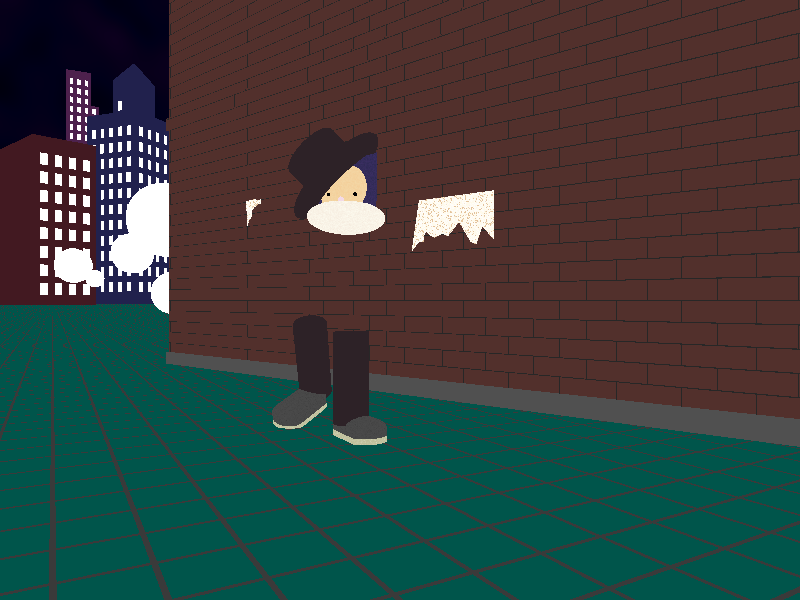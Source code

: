 #include "colors.inc"
#include "textures.inc"
#include "shapes.inc"
#include "glass.inc"
#include "stones.inc"    
#include "skies.inc"     
#include "colors.inc"
#include "textures.inc"
#include "glass.inc"
#include "metals.inc"
#include "golds.inc"
#include "stones.inc"
#include "woods.inc"
#include "shapes.inc"
#include "shapes2.inc"
#include "functions.inc"
#include "math.inc"
#include "transforms.inc" 

#declare paper = texture {
  pigment { granite
    color_map {
     [0 color rgb <1,0.98,0.95>]
     [0.2 color rgb <1,0.98,0.95>]
     [0.21 color rgb <1,0.96,0.83>]
     [0.3 color rgb <1,0.96,0.83>]
     [0.4 0.5 color rgb <1,0.98,0.95> color rgb <1,0.98,0.95>]
     [0.51 0.6 color rgb <.77,0.54,0.33> color rgb <.77,0.54,0.33>]
     [0.61 0.9 color rgb <1,0.96,0.83> color rgb <1,0.96,0.83>]
     [0.91 color rgb <.77,0.54,0.33>]
     [1 color rgb <.77,0.54,0.33>]
    }
  scale 0.5
  }
}
texture { pigment { color rgbt <1,0.96,0.83,0.1>}
  normal { leopard 1 turbulence 1.7 scale 0.01 }
}

//luz geral
light_source { <-300, 300, -300> color rgb <0.3, 0.3, 0.3> shadowless}

// chão
#declare RasterScale = 1.0;
#declare RasterHalfLine  = 0.035;  
#declare RasterHalfLineZ = 0.035; 
//-------------------------------------------------------------------------
#macro Raster(RScale, HLine) 
       pigment{ gradient x scale RScale
                color_map{[0.000   color rgbt<0.07,0.07,0.07,0>*0.6]
                          [0+HLine color rgbt<0.07,0.07,0.07,0>*0.6]
                          [0+HLine color rgbt<0.07,0.07,0.07,1>]
                          [1-HLine color rgbt<0.07,0.07,0.07,1>]
                          [1-HLine color rgbt<0.07,0.07,0.07,0>*0.6]
                          [1.000   color rgbt<0.07,0.07,0.07,0>*0.6]} }
 #end// of Raster(RScale, HLine)-macro    
//-------------------------------------------------------------------------
    

plane { <0,1,0>, 0    // plane with layered textures
        texture {
                  pigment{color rgb <0,0.09,0.07>}
                  finish {ambient 0.45 diffuse 0.85
                    specular 0.1
                    roughness 0.5
                    reflection 0.01}}
                  normal {wrinkles 0.2
                    scale 0.1}
        texture { Raster(RasterScale,RasterHalfLine ) rotate<0,0,0> }
        texture { Raster(RasterScale,RasterHalfLineZ) rotate<0,90,0>}
        rotate<0,0,0>
        
        rotate y*60
}



 
camera{
    location <0, 3, -20>
    look_at <0, 3, 0>
}    


//holofote
union{
    difference{
        cylinder {
           <0, 3, 0>,     // Center of one end
           <0, 3, 10>,     // Center of other end
           2.51            // Radius
        }
        cylinder {
            <0, 3, 1>,     // Center of one end
            <0, 3, 11>,     // Center of other end
            2.5            // Radius
        }
        texture {
            Metal
            finish {
                phong 5 phong_size 300
                reflection 1
            }
        }
    }
    
    cylinder {
        <0, 3, 10>,     // Center of one end
        <0, 3, 11>,     // Center of other end
        2.51           // Radius
        interior {
            caustics 2.0
            ior 3.5
        }
        texture {
            T_Glass4
            pigment {color White filter 0.85}
            finish {
                phong 2 phong_size 100
                reflection 0.30
            }
        }
    }
    
    sphere{
        <0, 3, 2>,2
        interior {
             caustics 2.0
             ior 3.5
        }
        texture {
            T_Glass4
            pigment {color White filter 0.85}
            finish {
                phong 2 phong_size 100
                reflection 0.30
            }
        } 
    }
    
    //luz
    light_source { <0, 3, 2> color rgb <4.4, 4.4, 2.2>
        fade_distance 5
        fade_power 0.5
    }
    rotate y*20 
    rotate x*17
    translate x*-17
    translate y*7
    translate z*-40
    
}       
  
//céu
sky_sphere {
    pigment {
        bozo
        color_map {
            [0.0 rgb <0.005, 0.0, 0.015>]
            [0.4 rgb <0.002, 0.0, 0.01>]
            [0.6 rgb <0.0, 0.0, 0.01>]
            [1.0 rgb 0.0]
        }
        scale 0.05
    }
}

//prédio da frente
union{
    box {
        <-0.9, 0, 99.9>, 
        <99.9, 100,-0.3>  
        
        texture {
            pigment { brick color rgb<0.02, 0.02, 0.02>, rgb<0.085, 0.03, 0.025>
                brick_size <3, 1, 2> mortar 0.05
            }
            finish {
                diffuse 1
            }
            normal {
                wrinkles 0.5
                scale 0.3
            }
            scale 0.5
        }
    }       
    
    box {
       <-1, 11, 100>,  
       <100,11.55,-0.4>  
       
       texture {
            pigment { brick color rgb<0.02, 0.02, 0.02>, rgb<0.085, 0.03, 0.025>
                brick_size <3, 1, 2> mortar 0.05
            }
            finish {
                diffuse 1
            }
            normal {
                wrinkles 0.5
                scale 0.3
            }
            scale 0.5
        }
        
    }
    
    //rodapé                       
    box {
       <-1, 0, 100>,  
       <100,0.55,-0.4>  
       
       texture {pigment{color rgb<0.08, 0.08, 0.08> }
             normal {
                wrinkles 0.8
                scale 0.3
             }          
       }
        
    }
    
    rotate y*40
    translate x*-10
    translate z*8
}
//***************
//prédios do fundo 
//*************** 
//prédio vermelho do fundo da esquerda
union{

    difference{
        box {
            <40, 0, 100>,  
            <76, 100, -0.35>  
        }
        //*************** 
        //buracos janelas
        #for (CntrX, 0, 3, 1)
            #for (CntrY, 0, 7, 1)
                box {
                    <44+(CntrX * 8), 83-(CntrY * 11), 5>,
                    <48+(CntrX * 8), 90-(CntrY * 11), -1>
                }
            #end
        #end
        
        //***************
        texture {
            pigment { color rgb<0.055, 0.01, 0.015>}
            finish {
                diffuse 1
            }
            normal {
                wrinkles 0.5
                scale 0.3
            }
            scale 0.5
        }
    }
    
    //***************
    #for (CntrX, 0, 3, 1)
        #for (CntrY, 0, 7, 1)
            //vidros janelas
            #if (!((CntrX = 2 & CntrY = 1) | (CntrX = 1 & CntrY = 2) | (CntrX = 3 & CntrY = 2) | (CntrX = 1 & CntrY = 5)
                    | (CntrX = 2 & CntrY = 5) | (CntrX = 3 & CntrY = 5) | (CntrX = 1 & CntrY = 6) | (CntrX = 2 & CntrY = 6)
                    | (CntrX = 3 & CntrY = 6) | (CntrX = 0 & CntrY = 7) | (CntrX = 2 & CntrY = 7)))
                light_source { <46+(CntrX * 8), 87.5-(CntrY * 11), 0> color rgb <10, 10, -1>
                    fade_distance 10
                    fade_power 50
                    jitter
                    looks_like{
                        box{
                            <-2, -4.5, 0>,
                            <2, 4.5, -0.35>
                            interior {
                                caustics 6.0
                                ior 3
                            }
                            texture {
                                T_Glass4
                                pigment {color rgb <1, 1, 1> filter 0.9}
                                finish {
                                    phong 1 phong_size 3
                                    reflection 0.01
                                }
                            }
                        }
                    }
                }
            #else
                box{
                    <44+(CntrX * 8), 83-(CntrY * 11), 0>,
                    <48+(CntrX * 8), 90-(CntrY * 11), -0.35>
                    interior {
                        caustics 6.0
                        ior 3
                    }
                    texture {
                        T_Glass4
                        pigment {color rgb <1, 1, 1> filter 0.95}
                        finish {
                            phong 1 phong_size 3
                            reflection 0.01
                        }
                    }
                } 
            #end    
        #end
    #end
    //***************
    //sombra no topo
    light_source{
        <60, 120, -50> color rgb <-0.2, -0.05, -0.05>
        fade_distance 63
        fade_power 40
    }
    //***************
    rotate y*-50
    translate z*300
    translate x*-240
}

//***************
//prédio roxo do fundo
union{
    difference{
        box {
            <0, 0, -0.35>,  
            <36, 280, 50>   
        }
        box {
            <27, 240, -1>
            <37, 281, 51>
        }
        //*************** 
        //buracos janelas
        #for (CntrX, 0, 3, 1)
            #for (CntrY, 0, 6, 1)
                box {
                    <4+(CntrX * 8), 263-(CntrY * 11), 5>,
                    <8+(CntrX * 8), 270-(CntrY * 11), -1>
                }
            #end
        #end
        
        //***************
        texture {
            pigment { color rgb<0.075, 0.015, 0.075>}
            finish {
                diffuse 1
            }
            normal {
                wrinkles 0.5
                scale 0.3
            }
            scale 0.5
        }
    }
    
    //***************
    #for (CntrX, 0, 3, 1)
        #for (CntrY, 0, 6, 1)
            //vidros janelas
            #if (!((CntrX = 3 & CntrY = 0) | (CntrX = 0 & CntrY = 1) | (CntrX = 3 & CntrY = 1) | (CntrX = 1 & CntrY = 2)
                    | (CntrX = 3 & CntrY = 2) | (CntrX = 1 & CntrY = 3) | (CntrX = 2 & CntrY = 4) | (CntrX = 3 & CntrY = 4)
                    | (CntrX = 2 & CntrY = 5) | (CntrX = 3 & CntrY = 5) | (CntrX = 0 & CntrY = 6) | (CntrX = 2 & CntrY = 6)
                    | (CntrX = 3 & CntrY = 6)))
                light_source { <6+(CntrX * 8), 267.5-(CntrY * 11), 0> color rgb <10, 10, -1>
                    fade_distance 10
                    fade_power 50
                    jitter
                    looks_like{
                        box{
                            <-2, -4.5, 0>,
                            <2, 4.5, -0.35>
                            interior {
                                caustics 6.0
                                ior 3
                            }
                            texture {
                                T_Glass4
                                pigment {color rgb <1, 1, 1> filter 0.9}
                                finish {
                                    phong 1 phong_size 3
                                    reflection 0.01
                                }
                            }
                        }
                    }
                }
            #else
                #if (!((CntrX = 3 & CntrY = 0) | (CntrX = 3 & CntrY = 1) | (CntrX = 3 & CntrY = 2)))
                    box{
                        <4+(CntrX * 8), 263-(CntrY * 11), 0>,
                        <8+(CntrX * 8), 270-(CntrY * 11), -0.35>
                        interior {
                            caustics 6.0
                            ior 3
                        }
                        texture {
                            T_Glass4
                            pigment {color rgb <1, 1, 1> filter 0.95}
                            finish {
                                phong 1 phong_size 3
                                reflection 0.01
                            }
                        }
                    }
                #end 
            #end    
        #end
    #end
    //***************
    //sombra no topo
    light_source{
        <15, 300, -50> color rgb <-0.3, -0.08, -0.18>
        fade_distance 63
        fade_power 40
    }
    //***************
    rotate y*-29
    translate z*700
    translate x*-400
}

//***************
//prédio azul do fundo da direita
union{
    //***************
    difference{
        union{
            //parte inferior
            box {
                <0, 0, 0>,  
                <44, 136, 44>   
            }
            //parte superior
            box {
                <32, 136, 32>
                <12, 165, 12>
            }
            //pirâmide do topo
            object {
                union {
                    object{polygon { 5, <12,165,12>, <32,165,12>, <32,165,32>, <12,165,32>, <12,165,12> }}
                    object{polygon { 4, <12,165,12>, <32,165,12>, <22,180,22>, <12,165,12> }} 
                    object{polygon { 4, <32,165,12>, <32,165,32>, <22,180,22>, <32,165,12> }} 
                    object{polygon { 4, <32,165,32>, <12,165,32>, <22,180,22>, <32,165,32> }} 
                    object{polygon { 4, <12,165,32>, <12,165,12>, <22,180,22>, <12,165,32> }}
                }
            }
        }
        //*************** 
        //buracos janelas parte inferior
        #for (CntrX, 0, 4, 1)
            #for (CntrY, 0, 10, 1)
                box {
                    <5, 119-(CntrY * 11), 4+(CntrX * 8)>,
                    <-1, 126-(CntrY * 11), 8+(CntrX * 8)>
                }
                box {
                    <4+(CntrX * 8), 119-(CntrY * 11), 5>,
                    <8+(CntrX * 8), 126-(CntrY * 11), -1>
                }
            #end
        #end
        //buracos janelas parte superior
        #for (CntrX, 0, 1, 1)
            #for (CntrY, 0, 1, 1)
                box {
                    <17, 153-(CntrY * 11), 16+(CntrX * 8)>,
                    <11, 160-(CntrY * 11), 20+(CntrX * 8)>
                }
                box {
                    <16+(CntrX * 8), 153-(CntrY * 11), 17>,
                    <20+(CntrX * 8), 160-(CntrY * 11), 11>
                }
            #end
        #end
    
        //***************
        texture {
            pigment { color rgb<0.015, 0.015, 0.075>}
            finish {
                diffuse 1
            }
            normal {
                wrinkles 0.5
                scale 0.3
            }
            scale 0.5
        }
    }
    //*************** 
    //vidros das janelas
    //parte inferior
    #for (CntrX, 0, 4, 1)
        #for (CntrY, 0, 10, 1)
            //parede esquerda
            #if (!((CntrY = 1 & CntrX = 3) | (CntrY = 3 & CntrX = 0) | (CntrY = 3 & CntrX = 2) | (CntrY = 4 & CntrX = 2)))
                light_source { <0.35, 122.5-(CntrY * 11), 6+(CntrX * 8)> color rgb <10, 10, -1>
                    fade_distance 10
                    fade_power 50
                    jitter
                    looks_like{
                        box{
                            <0.5, -4.5, -2>,
                            <0.35, 4.5, 2>
                            interior {
                                caustics 6.0
                                ior 3
                            }
                            texture {
                                T_Glass4
                                pigment {color rgb <1, 1, 1> filter 0.9}
                                finish {
                                    phong 1 phong_size 3
                                    reflection 0.01
                                }
                            }
                        }
                    }
                }
            #else
                box{
                    <0.5, 119-(CntrY * 11), 4+(CntrX * 8)>,
                    <0.35, 126-(CntrY * 11), 8+(CntrX * 8)>
                    interior {
                        caustics 6.0
                        ior 3
                    }
                    texture {
                        T_Glass4
                        pigment {color rgb <1, 1, 1> filter 0.95}
                        finish {
                            phong 1 phong_size 3
                            reflection 0.01
                        }
                    }
                }
            #end
            //parede direita
            #if (!((CntrY = 1 & CntrX = 1) | (CntrY = 2 & CntrX = 2)))
                light_source { <6+(CntrX * 8), 122.5-(CntrY * 11), 0.35> color rgb <10, 10, -1>
                    fade_distance 10
                    fade_power 50
                    jitter
                    looks_like{
                        box{
                            <-2, -4.5, 0.5>,
                            <2, 4.5, 0.35>
                            interior {
                                caustics 6.0
                                ior 3
                            }
                            texture {
                                T_Glass4
                                pigment {color rgb <1, 1, 1> filter 0.9}
                                finish {
                                    phong 1 phong_size 3
                                    reflection 0.01
                                }
                            }
                        }
                    }
                }
            #else
                box{
                    <4+(CntrX * 8), 119-(CntrY * 11), 0.5>,
                    <8+(CntrX * 8), 126-(CntrY * 11), 0.35>
                    interior {
                        caustics 6.0
                        ior 3
                    }
                    texture {
                        T_Glass4
                        pigment {color rgb <1, 1, 1> filter 0.95}
                        finish {
                            phong 1 phong_size 3
                            reflection 0.01
                        }
                    }
                }    
            #end    
        #end
    #end
    //parte superior
    #for (CntrX, 0, 1, 1)
        #for (CntrY, 0, 1, 1)
            //parede esquerda
            #if (!(CntrX = 1 & CntrY = 1))
                light_source { <12.35, 156.5-(CntrY * 11), 18+(CntrX * 8)> color rgb <10, 10, -1>
                    fade_distance 10
                    fade_power 50
                    jitter
                    looks_like{
                        box{
                            <12.5, -4.5, -2>,
                            <12.35, 4.5, 2>
                            interior {
                                caustics 6.0
                                ior 3
                            }
                            texture {
                                T_Glass4
                                pigment {color rgb <1, 1, 1> filter 0.9}
                                finish {
                                    phong 1 phong_size 3
                                    reflection 0.01
                                }
                            }
                        }
                    }
                }
            #else
                box{
                    <12.5, 153-(CntrY * 11), 16+(CntrX * 8)>,
                    <12.35, 160-(CntrY * 11), 20+(CntrX * 8)>
                    interior {
                        caustics 6.0
                        ior 3
                    }
                    texture {
                        T_Glass4
                        pigment {color rgb <1, 1, 1> filter 0.95}
                        finish {
                            phong 1 phong_size 3
                            reflection 0.01
                        }
                    }
                }
            #end
            //parede direita
            #if (true)
                light_source { <18+(CntrX * 8), 156.5-(CntrY * 11), 12.35> color rgb <10, 10, -1>
                    fade_distance 10
                    fade_power 50
                    jitter
                    looks_like{
                        box{
                            <-2, -4.5, 12.5>,
                            <2, 4.5, 12.35>
                            interior {
                                caustics 6.0
                                ior 3
                            }
                            texture {
                                T_Glass4
                                pigment {color rgb <1, 1, 1> filter 0.9}
                                finish {
                                    phong 1 phong_size 3
                                    reflection 0.01
                                }
                            }
                        }
                    }
                }
            #else
                box{
                    <16+(CntrX * 8), 152-(CntrY * 11), 12.5>,
                    <20+(CntrX * 8), 160-(CntrY * 11), 12.35>
                    interior {
                        caustics 6.0
                        ior 3
                    }
                    texture {
                        T_Glass4
                        pigment {color rgb <1, 1, 1> filter 0.95}
                        finish {
                            phong 1 phong_size 3
                            reflection 0.01
                        }
                    }
                }    
            #end    
        #end
    #end
    //***************
    //sombra no topo
    light_source{
        <-25, 190, -5> color rgb <-0.3, -0.18, -0.28>
        fade_distance 63
        fade_power 40
    }
    //***************
    rotate y*-70
    translate z*400
    translate x*-185
}

//***************
//bolas de luz
light_source
{ <-35, 15, 70> color rgb 2*<1, 1, 0.5>
    fade_distance 10
    fade_power 40
    looks_like
    {   
        sphere
        { <0,0,0>,5.5
            pigment { rgb <1, 1, 1> filter 0.5}
            hollow
            interior { 
                media {
                    scattering { 1, 0.07 extinction 0.01 }
                    samples 30,100
                }
            }
        }
        
    }
}

light_source
{ <-32, 4, 65> color rgb 2*<1, 1, 0.5>
    fade_distance 10
    fade_power 40
    looks_like
    {   
        sphere
        { <0,0,0>,3
            pigment { rgb <1, 1, 1> filter 0.5}
            hollow
            interior { 
                media {
                    scattering { 1, 0.07 extinction 0.01 }
                    samples 30,100
                }
            }
        }
        
    }
}

light_source
{ <-40, 10, 70> color rgb 2*<1, 1, 0.5>
    fade_distance 10
    fade_power 40
    looks_like
    {   
        sphere
        { <0,0,0>,3
            pigment { rgb <1, 1, 1> filter 0.5}
            hollow
            interior { 
                media {
                    scattering { 1, 0.07 extinction 0.01 }
                    samples 30,100
                }
            }
        }
        
    }
}

light_source
{ <-35.5, 5.5, 50> color rgb 2*<1, 1, 0.5>
    fade_distance 10
    fade_power 40
    looks_like
    {   
        sphere
        { <0,0,0>,1
            pigment { rgb <1, 1, 1> filter 0.5}
            hollow
            interior { 
                media {
                    scattering { 1, 0.07 extinction 0.01 }
                    samples 30,100
                }
            }
        }
        
    }
}


light_source
{ <-38, 7, 50> color rgb 2*<1, 1, 0.5>
    fade_distance 10
    fade_power 40
    looks_like
    {   
        sphere
        { <0,0,0>,2
            pigment { rgb <1, 1, 1> filter 0.5}
            hollow
            interior { 
                media {
                    scattering { 1, 0.07 extinction 0.01 }
                    samples 30,100
                }
            }
        }
        
    }
}  
       
 //papel esquerdo
 object {
     union {
           object{polygon 
           { 18, <-0.6,  0,-8>  , <-0.6,0.5,-8> , <-0.65,0.55,-8>  ,   <-0.7,  1, -8>,    
                <-0.2,  1.05,-8> , <0,  1,-8>    ,   <0.4,  1,-8>   ,   <0.3,  0.9,-8>,     
                <0.25, 0.85,-8> , <0.23,0.83,-8>,   <0,0.8,-8>     ,   <-0.2,0.7,-8>,
                <-0.25,0.65,-8> , <-0.3,0.6,-8> ,   <-0.3,0.4,-8>  ,   <-0.4,0.3,-8>,
                <-0.5,0.2,-8>   , <-0.6, 0, -8>
                }
           } 
           texture {paper}
      }       
      rotate y*35.8
      translate z*10.45
      translate y*6
      translate x*-1
    }
    //papel direito
    object {
     union {
           object{polygon 
           { 19, <0,  0,-8>      , <0.3, 1.6, -8> , <3, 1.6, -8>    , <3, 0.2, -8>,
                 <2.6, 0.6, -8>  , <2.4, 0.1, -8> , <2.2, 0.2, -8>  , <2, 0.5, -8>, 
                 <1.8, 0.8, -8>  , <1.6, 0.6, -8> , <1.4, 0.4, -8>  , <1.2, 0.5, -8>,
                 <0.9, 0.4, -8>  , <0.7, 0.5, -8> , <0.6, 0.6, -8>  , <0.5, 0.5, -8>,
                 <0.5, 0.3, -8>  , <0.3, 0.3, -8> , 
                 <0, 0, -8>
                }
           } 
           texture {paper}
      }       
      rotate y*40
      translate z*5
      translate y*4.5
      translate x*5.5
    }
union {
//cabeça
union{
    object{
        difference{
            cylinder{<0, 1, 0>, <0, 3, 0>, 1}
            cylinder{<0, 6, -1>, <0, 6, 1>, 1 scale<1, 0.5, 1>}
            cylinder{<0, 1, -1>, <0, 1, 0.5>, 0.5 scale<1, 1.5, 1> rotate z*-10}
            cylinder{<0, 1, -1>, <0, 1, 0.5>, 0.5 scale<1, 1.5, 1> rotate z*10}
        }
        texture {
            pigment {
                bozo
                turbulence 0.25
                color_map {
                    [0 rgb <0.05, 0.03, 0.14>]
                    [1 rgb <0.02, 0.02,  0.07 >]
                }
                scale 0.04
            }
            finish{ ambient 0.25 }
        }
    }
    object{
       intersection{
            cylinder{<0, 1, 0>, <0, 3, 0>, 1}
            union{
                cylinder{<0, 1, -1>, <0, 1, 0.5>, 0.5 scale<1, 1.5, 1> rotate z*-10}
                cylinder{<0, 1, -1>, <0, 1, 0.5>, 0.5 scale<1, 1.5, 1> rotate z*10}
            }
       }
       texture {
            pigment {
                bozo
                turbulence 0.25
                color_map {
                    [0 rgb <0.9, 0.6, 0.3>]
                    [1 rgb <0.9, 0.7,  0.4>]
                }
                scale 0.04
            }
            finish{ ambient 0.25 }
        }
    }
    object{
        union{
            sphere{<0.4, 1.3, -0.83>, 0.1}
            sphere{<-0.4, 1.3, -0.83>, 0.1}
        }   
    }
    object{
        sphere{<0, 1.5, 0>, 1 scale<1.3, 0.5, 1.3>}
        texture {
            pigment {
                bozo
                turbulence 0.25
                color_map {
                    [0 rgb <1, 1, 0.9>]
                    [1 rgb <0.9, 0.8,  0.7>]
                }
                scale 0.04
            }
            finish{ ambient 0.25 }
        }
    }
    object{
        sphere{<0, 1.1, -1>, 0.1}
        pigment{color rgb<0.9, 0.7, 0.8>}
    }
    scale <0.5, 0.5, 0.5>
    rotate x*6
    rotate y*5
    translate z*-10
    translate y*4 
    translate x*-0.9
    
}
//cabeça
union{
    object{
        difference{
            cylinder{<0, 1, 0>, <0, 2, 0>, 1}
        }
        texture {
            pigment {
                color rgb <0.026, 0.016, 0.02> 
            }
            finish{ ambient 0.25 }
        }
    }
    object{
        difference{
            cylinder{<0, 1, 0>, <0, 2, 0>, 1}
        }
        texture {
            pigment {
                color rgb <0.026, 0.016, 0.02> 
            }
            finish{ ambient 0.25 }
        }
    }
    
    object{
        difference{
            cylinder{<0, 1, 0>, <0, 2, 0>, 1}
        }
        texture {
            pigment {
                color rgb <0.026, 0.016, 0.02> 
            }
            finish{ ambient 0.25 }
        }
    }
    
    object{
        difference{
            cylinder{<0, 1, 0>, <0, 2, 0>, 1}
        }
        texture {
            pigment {
                color rgb <0.026, 0.016, 0.02> 
            }
            finish{ ambient 0.25 }
        }
    }
    
    object{
        sphere{<0, 1.5, 0>, 1 scale<1.9, 0.5, 1.3>}
        texture {
            pigment { color rgb <0.026, 0.016, 0.02>
            }
            finish{ ambient 0.25 }
        }
    }
    scale <0.5, 0.5, 0.5>
    rotate x*6
    rotate y*5
    rotate z*45
    translate z*-10
    translate y*4.8 
    translate x*-0.8
    
}                   
//sapato direito
union{
    union{
        difference{
            union{
                cylinder{<0, 1, 0>, <0, 1, 3>, 1 translate x*1}
                sphere{<1, 1, 0>, 1}
                intersection{
                    cylinder{<0, 1, 1>, <0, 1, 4>, 1 translate x*1}
                    cylinder{<0, 1, 3>, <0, 2, 3>, 1 translate x*1}
                }
            }
            box{<0, 0, -2>, <2, 1, 5>}
        }
        cylinder{<0, 0.5, 0>, <0, 1, 0>, 1 translate x*1}
        cylinder{<0, 0.5, 3>, <0, 1, 3>, 1 translate x*1}
        box{<0, 0.5, 0>, <2, 1, 3>}
        
        pigment{
            crackle
         scale .04
         poly_wave .045
         pigment_map {
              [0 rgb 0]
              [1 rgb .07]
         }
        }
        finish{
            diffuse 1
            specular .75
            roughness .035
            ambient 0
            reflection { .0075 .015
                fresnel 1
                metallic 0
            }
        }
    }
    union{
        cylinder{<0, 0, 0>, <0, 0.5, 0>, 1 translate x*1}
        cylinder{<0, 0, 3>, <0, 0.5, 3>, 1 translate x*1}
        box{<0, 0, 0>, <2, 0.5, 3>}
        
        pigment{
            crackle
         scale .04
         poly_wave .045
         pigment_map {
              [0 rgb <1, 1, 0.9>]
              [1 rgb <0.5, 0.5, 0.3>]
         }
        }
        finish{
            diffuse 1
            specular .75
            roughness .035
            ambient 0
        }
    }
                          
    scale <0.4, 0.25, 0.3>
    rotate y*-30
    translate z*-7.5
    translate x*-1
    
}     

//sapato esquerdo
union{
    union{
        difference{
            union{
                cylinder{<0, 1, 0>, <0, 1, 3>, 1 translate x*1}
                sphere{<1, 1, 0>, 1}
                intersection{
                    cylinder{<0, 1, 1>, <0, 1, 4>, 1 translate x*1}
                    cylinder{<0, 1, 3>, <0, 2, 3>, 1 translate x*1}
                }
            }
            box{<0, 0, -2>, <2, 1, 5>}
        }
        cylinder{<0, 0.5, 0>, <0, 1, 0>, 1 translate x*1}
        cylinder{<0, 0.5, 3>, <0, 1, 3>, 1 translate x*1}
        box{<0, 0.5, 0>, <2, 1, 3>}
        
        pigment{
            crackle
         scale .04
         poly_wave .045
         pigment_map {
              [0 rgb 0]
              [1 rgb .07]
         }
        }
        finish{
            diffuse 1
            specular .75
            roughness .035
            ambient 0
            reflection { .0075 .015
                fresnel 1
                metallic 0
            }
        }
    }
    union{
        cylinder{<0, 0, 0>, <0, 0.5, 0>, 1 translate x*1}
        cylinder{<0, 0, 3>, <0, 0.5, 3>, 1 translate x*1}
        box{<0, 0, 0>, <2, 0.5, 3>}
        
        pigment{
            crackle
         scale .04
         poly_wave .045
         pigment_map {
              [0 rgb <1, 1, 0.9>]
              [1 rgb <0.5, 0.5, 0.3>]
         }
        }
        finish{
            diffuse 1
            specular .75
            roughness .035
            ambient 0
        }
    }
    
    scale <0.4, 0.25, 0.3>
    rotate y*30
    rotate x*-23
    translate z*-5.5
    translate x*-3
    translate y*0.15
    
}   
//calças  
union{
    cylinder { 
    <-3,0,-4>,<-3,2,-4>, 0.4
    rotate x*-30 
    translate y*2.7
    translate z*-1.4
    translate x*0.88
    } 
    
cylinder { 
    <0,0,-9>,<0,2,-9>, 0.4
        translate x*-1.07  
        translate z*2.2
        translate y*0.3
    } 
    texture { 
        pigment { 
            color rgb <0.026, 0.016, 0.02>
            }  
        }
}    
}
